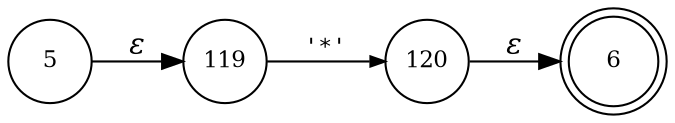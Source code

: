digraph ATN {
rankdir=LR;
s6[fontsize=11, label="6", shape=doublecircle, fixedsize=true, width=.6];
s5[fontsize=11,label="5", shape=circle, fixedsize=true, width=.55, peripheries=1];
s119[fontsize=11,label="119", shape=circle, fixedsize=true, width=.55, peripheries=1];
s120[fontsize=11,label="120", shape=circle, fixedsize=true, width=.55, peripheries=1];
s5 -> s119 [fontname="Times-Italic", label="&epsilon;"];
s119 -> s120 [fontsize=11, fontname="Courier", arrowsize=.7, label = "'*'", arrowhead = normal];
s120 -> s6 [fontname="Times-Italic", label="&epsilon;"];
}